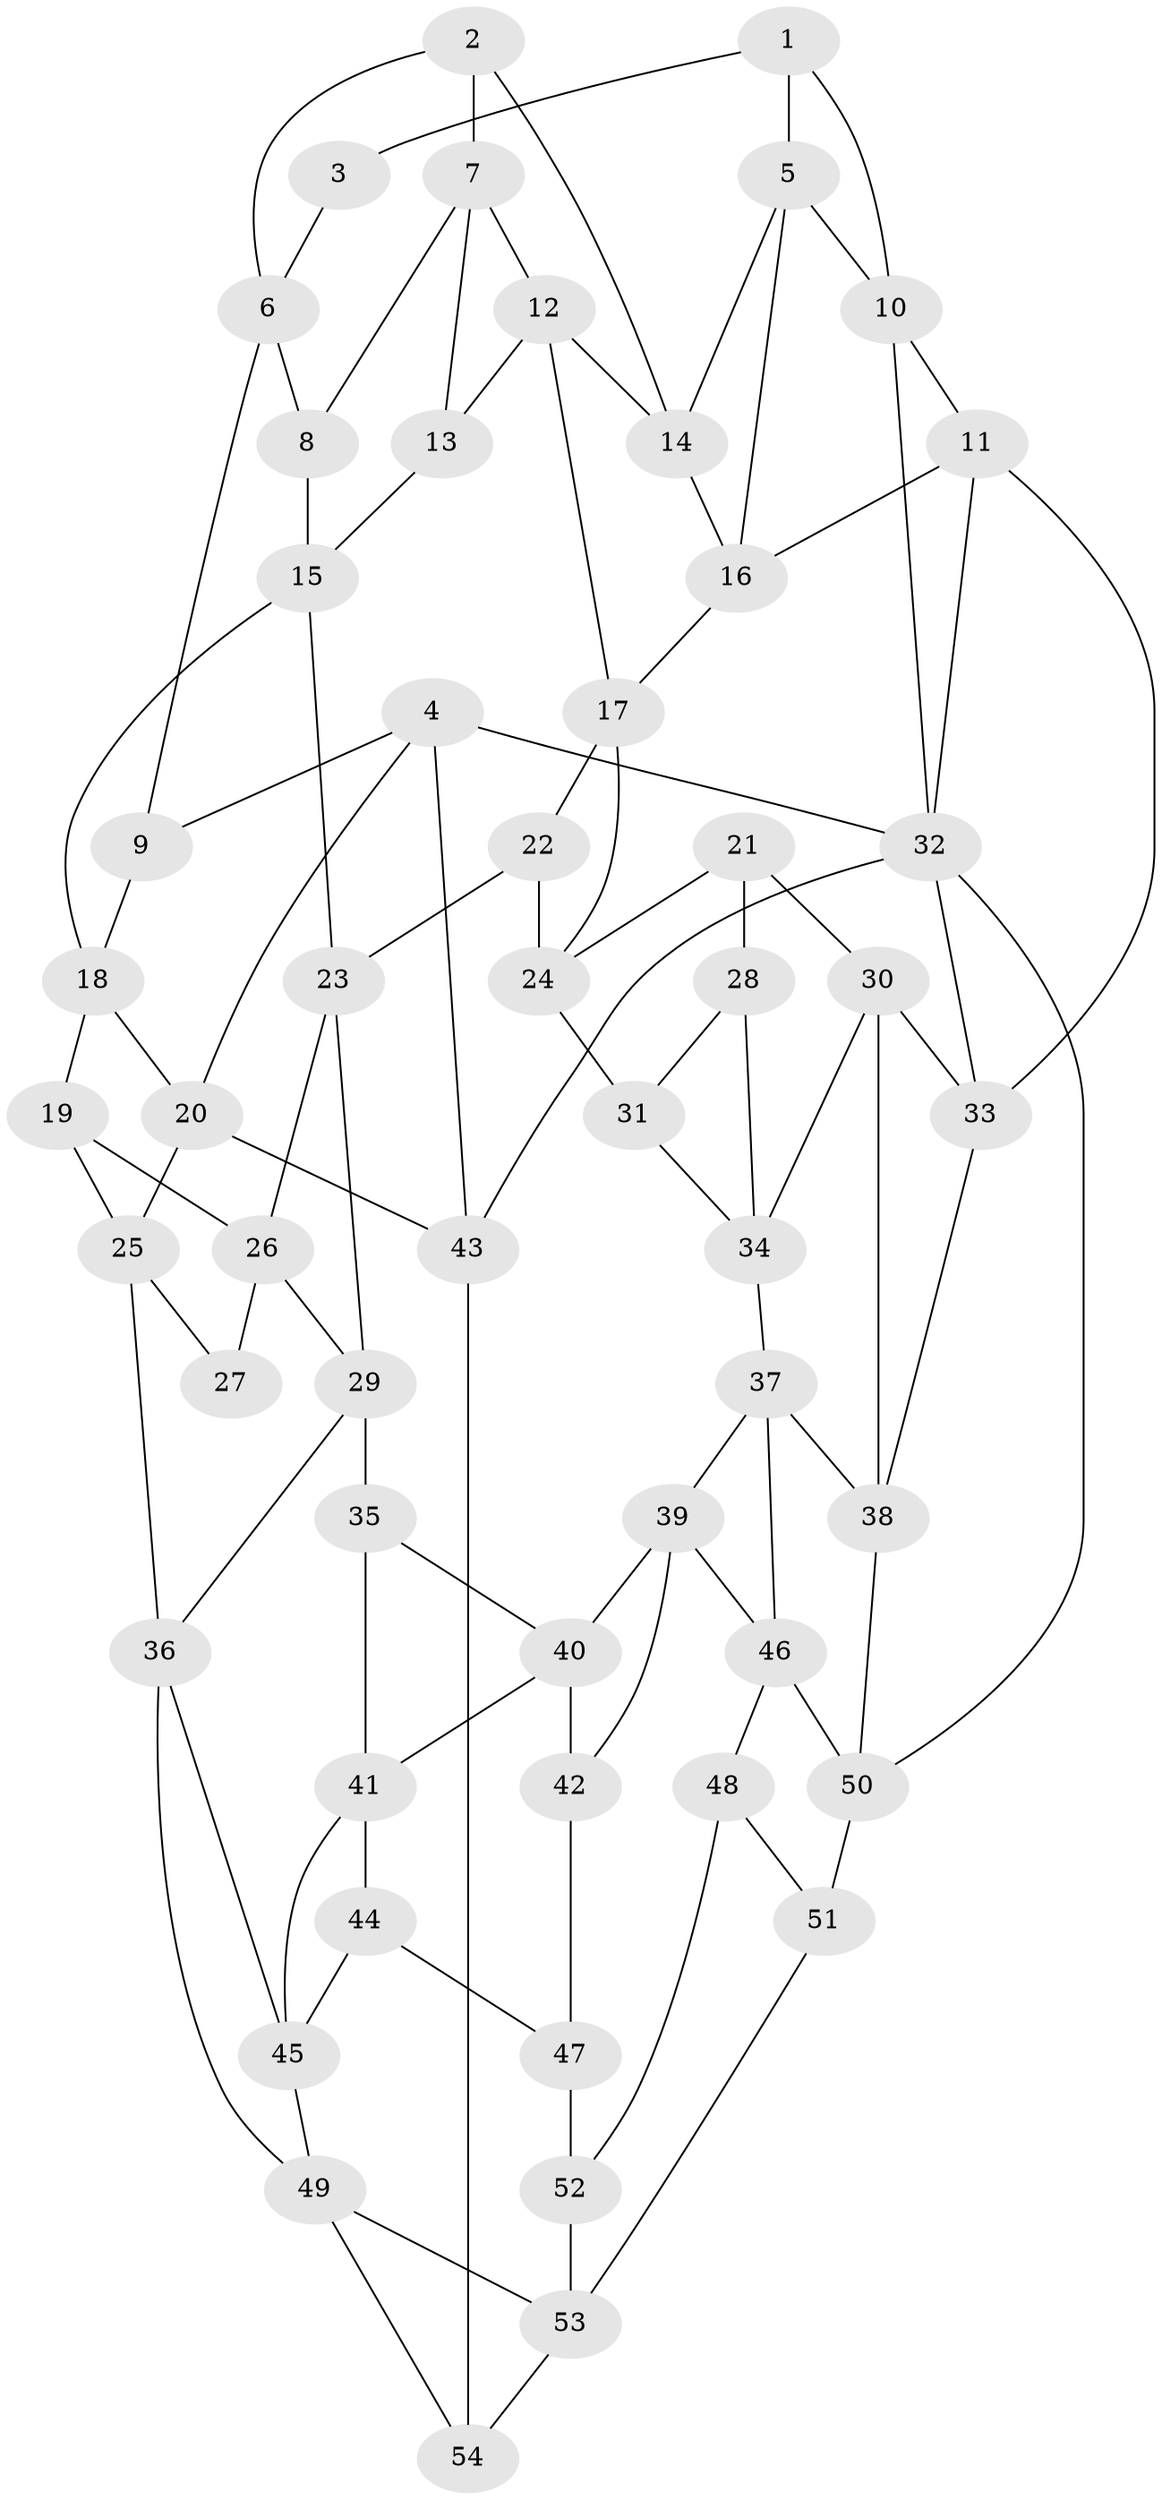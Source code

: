 // original degree distribution, {3: 0.05555555555555555, 4: 0.2037037037037037, 5: 0.48148148148148145, 6: 0.25925925925925924}
// Generated by graph-tools (version 1.1) at 2025/03/03/09/25 03:03:18]
// undirected, 54 vertices, 98 edges
graph export_dot {
graph [start="1"]
  node [color=gray90,style=filled];
  1;
  2;
  3;
  4;
  5;
  6;
  7;
  8;
  9;
  10;
  11;
  12;
  13;
  14;
  15;
  16;
  17;
  18;
  19;
  20;
  21;
  22;
  23;
  24;
  25;
  26;
  27;
  28;
  29;
  30;
  31;
  32;
  33;
  34;
  35;
  36;
  37;
  38;
  39;
  40;
  41;
  42;
  43;
  44;
  45;
  46;
  47;
  48;
  49;
  50;
  51;
  52;
  53;
  54;
  1 -- 3 [weight=1.0];
  1 -- 5 [weight=1.0];
  1 -- 10 [weight=1.0];
  2 -- 6 [weight=1.0];
  2 -- 7 [weight=1.0];
  2 -- 14 [weight=1.0];
  3 -- 6 [weight=2.0];
  4 -- 9 [weight=1.0];
  4 -- 20 [weight=1.0];
  4 -- 32 [weight=1.0];
  4 -- 43 [weight=1.0];
  5 -- 10 [weight=2.0];
  5 -- 14 [weight=1.0];
  5 -- 16 [weight=1.0];
  6 -- 8 [weight=1.0];
  6 -- 9 [weight=1.0];
  7 -- 8 [weight=1.0];
  7 -- 12 [weight=1.0];
  7 -- 13 [weight=1.0];
  8 -- 15 [weight=1.0];
  9 -- 18 [weight=1.0];
  10 -- 11 [weight=1.0];
  10 -- 32 [weight=1.0];
  11 -- 16 [weight=1.0];
  11 -- 32 [weight=1.0];
  11 -- 33 [weight=1.0];
  12 -- 13 [weight=1.0];
  12 -- 14 [weight=1.0];
  12 -- 17 [weight=1.0];
  13 -- 15 [weight=1.0];
  14 -- 16 [weight=1.0];
  15 -- 18 [weight=1.0];
  15 -- 23 [weight=1.0];
  16 -- 17 [weight=1.0];
  17 -- 22 [weight=1.0];
  17 -- 24 [weight=1.0];
  18 -- 19 [weight=1.0];
  18 -- 20 [weight=1.0];
  19 -- 25 [weight=1.0];
  19 -- 26 [weight=1.0];
  20 -- 25 [weight=1.0];
  20 -- 43 [weight=1.0];
  21 -- 24 [weight=1.0];
  21 -- 28 [weight=1.0];
  21 -- 30 [weight=1.0];
  22 -- 23 [weight=1.0];
  22 -- 24 [weight=1.0];
  23 -- 26 [weight=1.0];
  23 -- 29 [weight=1.0];
  24 -- 31 [weight=1.0];
  25 -- 27 [weight=1.0];
  25 -- 36 [weight=1.0];
  26 -- 27 [weight=1.0];
  26 -- 29 [weight=1.0];
  28 -- 31 [weight=1.0];
  28 -- 34 [weight=1.0];
  29 -- 35 [weight=1.0];
  29 -- 36 [weight=1.0];
  30 -- 33 [weight=1.0];
  30 -- 34 [weight=1.0];
  30 -- 38 [weight=1.0];
  31 -- 34 [weight=1.0];
  32 -- 33 [weight=1.0];
  32 -- 43 [weight=1.0];
  32 -- 50 [weight=1.0];
  33 -- 38 [weight=1.0];
  34 -- 37 [weight=1.0];
  35 -- 40 [weight=1.0];
  35 -- 41 [weight=1.0];
  36 -- 45 [weight=1.0];
  36 -- 49 [weight=1.0];
  37 -- 38 [weight=1.0];
  37 -- 39 [weight=1.0];
  37 -- 46 [weight=1.0];
  38 -- 50 [weight=1.0];
  39 -- 40 [weight=1.0];
  39 -- 42 [weight=1.0];
  39 -- 46 [weight=1.0];
  40 -- 41 [weight=1.0];
  40 -- 42 [weight=1.0];
  41 -- 44 [weight=1.0];
  41 -- 45 [weight=1.0];
  42 -- 47 [weight=1.0];
  43 -- 54 [weight=2.0];
  44 -- 45 [weight=1.0];
  44 -- 47 [weight=1.0];
  45 -- 49 [weight=1.0];
  46 -- 48 [weight=1.0];
  46 -- 50 [weight=1.0];
  47 -- 52 [weight=2.0];
  48 -- 51 [weight=1.0];
  48 -- 52 [weight=1.0];
  49 -- 53 [weight=1.0];
  49 -- 54 [weight=1.0];
  50 -- 51 [weight=2.0];
  51 -- 53 [weight=1.0];
  52 -- 53 [weight=1.0];
  53 -- 54 [weight=1.0];
}
